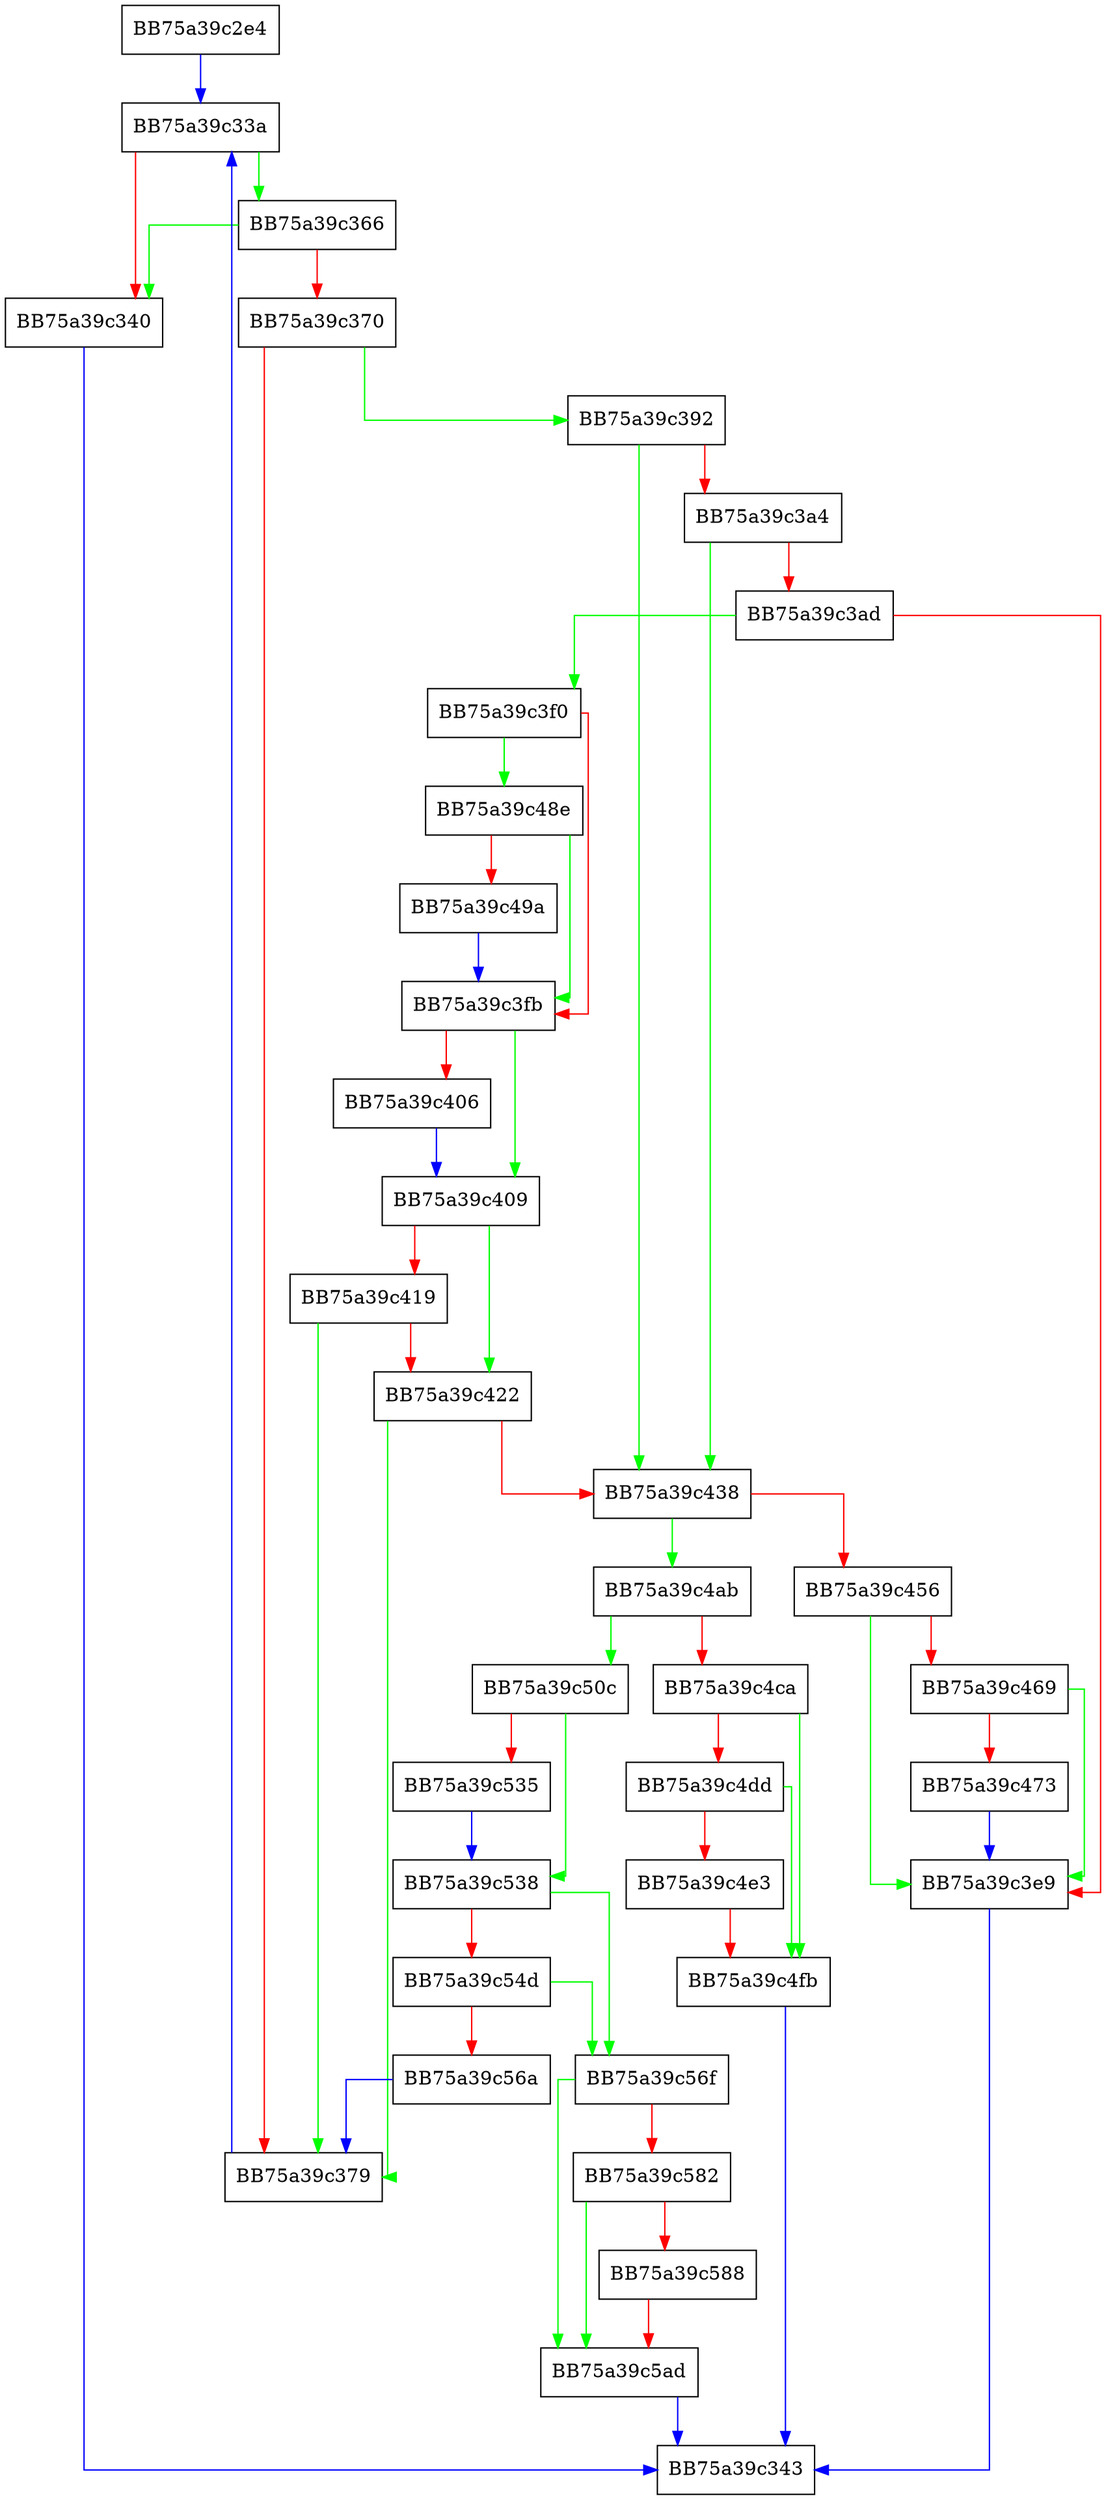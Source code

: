 digraph queueVFOs {
  node [shape="box"];
  graph [splines=ortho];
  BB75a39c2e4 -> BB75a39c33a [color="blue"];
  BB75a39c33a -> BB75a39c366 [color="green"];
  BB75a39c33a -> BB75a39c340 [color="red"];
  BB75a39c340 -> BB75a39c343 [color="blue"];
  BB75a39c366 -> BB75a39c340 [color="green"];
  BB75a39c366 -> BB75a39c370 [color="red"];
  BB75a39c370 -> BB75a39c392 [color="green"];
  BB75a39c370 -> BB75a39c379 [color="red"];
  BB75a39c379 -> BB75a39c33a [color="blue"];
  BB75a39c392 -> BB75a39c438 [color="green"];
  BB75a39c392 -> BB75a39c3a4 [color="red"];
  BB75a39c3a4 -> BB75a39c438 [color="green"];
  BB75a39c3a4 -> BB75a39c3ad [color="red"];
  BB75a39c3ad -> BB75a39c3f0 [color="green"];
  BB75a39c3ad -> BB75a39c3e9 [color="red"];
  BB75a39c3e9 -> BB75a39c343 [color="blue"];
  BB75a39c3f0 -> BB75a39c48e [color="green"];
  BB75a39c3f0 -> BB75a39c3fb [color="red"];
  BB75a39c3fb -> BB75a39c409 [color="green"];
  BB75a39c3fb -> BB75a39c406 [color="red"];
  BB75a39c406 -> BB75a39c409 [color="blue"];
  BB75a39c409 -> BB75a39c422 [color="green"];
  BB75a39c409 -> BB75a39c419 [color="red"];
  BB75a39c419 -> BB75a39c379 [color="green"];
  BB75a39c419 -> BB75a39c422 [color="red"];
  BB75a39c422 -> BB75a39c379 [color="green"];
  BB75a39c422 -> BB75a39c438 [color="red"];
  BB75a39c438 -> BB75a39c4ab [color="green"];
  BB75a39c438 -> BB75a39c456 [color="red"];
  BB75a39c456 -> BB75a39c3e9 [color="green"];
  BB75a39c456 -> BB75a39c469 [color="red"];
  BB75a39c469 -> BB75a39c3e9 [color="green"];
  BB75a39c469 -> BB75a39c473 [color="red"];
  BB75a39c473 -> BB75a39c3e9 [color="blue"];
  BB75a39c48e -> BB75a39c3fb [color="green"];
  BB75a39c48e -> BB75a39c49a [color="red"];
  BB75a39c49a -> BB75a39c3fb [color="blue"];
  BB75a39c4ab -> BB75a39c50c [color="green"];
  BB75a39c4ab -> BB75a39c4ca [color="red"];
  BB75a39c4ca -> BB75a39c4fb [color="green"];
  BB75a39c4ca -> BB75a39c4dd [color="red"];
  BB75a39c4dd -> BB75a39c4fb [color="green"];
  BB75a39c4dd -> BB75a39c4e3 [color="red"];
  BB75a39c4e3 -> BB75a39c4fb [color="red"];
  BB75a39c4fb -> BB75a39c343 [color="blue"];
  BB75a39c50c -> BB75a39c538 [color="green"];
  BB75a39c50c -> BB75a39c535 [color="red"];
  BB75a39c535 -> BB75a39c538 [color="blue"];
  BB75a39c538 -> BB75a39c56f [color="green"];
  BB75a39c538 -> BB75a39c54d [color="red"];
  BB75a39c54d -> BB75a39c56f [color="green"];
  BB75a39c54d -> BB75a39c56a [color="red"];
  BB75a39c56a -> BB75a39c379 [color="blue"];
  BB75a39c56f -> BB75a39c5ad [color="green"];
  BB75a39c56f -> BB75a39c582 [color="red"];
  BB75a39c582 -> BB75a39c5ad [color="green"];
  BB75a39c582 -> BB75a39c588 [color="red"];
  BB75a39c588 -> BB75a39c5ad [color="red"];
  BB75a39c5ad -> BB75a39c343 [color="blue"];
}